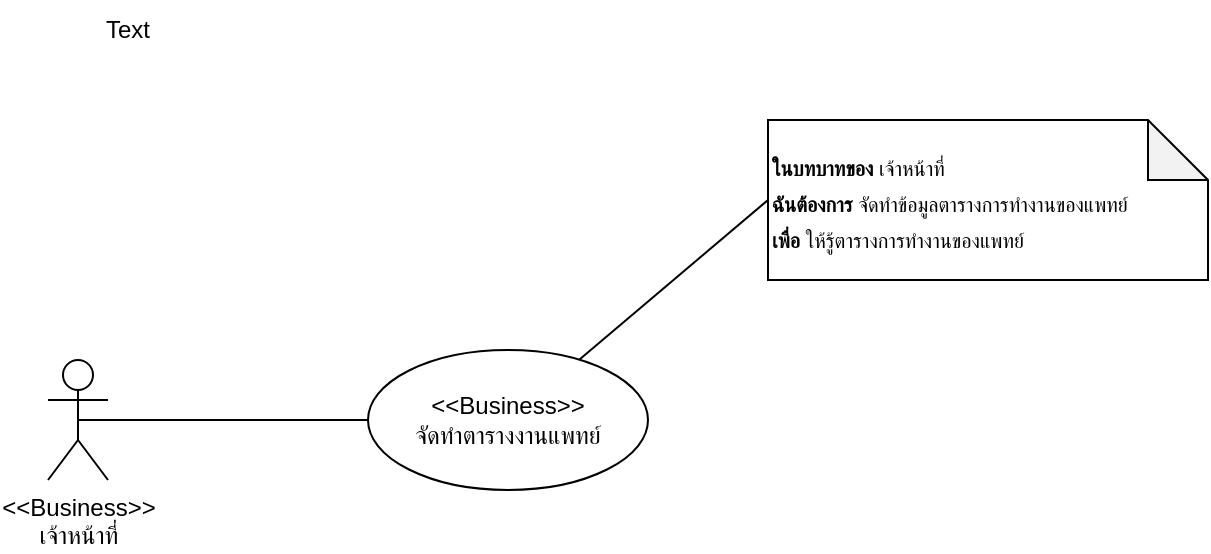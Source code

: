 <mxfile version="20.2.7" type="github" pages="5">
  <diagram id="d07d2UhxyD9AuNvn-Q7s" name="business">
    <mxGraphModel dx="946" dy="533" grid="1" gridSize="10" guides="1" tooltips="1" connect="1" arrows="1" fold="1" page="1" pageScale="1" pageWidth="827" pageHeight="1169" math="0" shadow="0">
      <root>
        <mxCell id="0" />
        <mxCell id="1" parent="0" />
        <mxCell id="jlOPP199Dn-r42HGDw51-1" value="&amp;lt;&amp;lt;Business&amp;gt;&amp;gt;&lt;br&gt;เจ้าหน้าที่" style="shape=umlActor;verticalLabelPosition=bottom;verticalAlign=top;html=1;outlineConnect=0;" parent="1" vertex="1">
          <mxGeometry x="80" y="280" width="30" height="60" as="geometry" />
        </mxCell>
        <mxCell id="jlOPP199Dn-r42HGDw51-6" value="&lt;font size=&quot;1&quot;&gt;&lt;b&gt;ในบทบาทของ &lt;/b&gt;เจ้าหน้าที่&lt;br&gt;&lt;b&gt;ฉันต้องการ &lt;/b&gt;จัดทำข้อมูลตารางการทำงานของแพทย์&lt;br&gt;&lt;b&gt;เพื่อ &lt;/b&gt;ให้รู้ตารางการทำงานของแพทย์&lt;br&gt;&lt;/font&gt;" style="shape=note;whiteSpace=wrap;html=1;backgroundOutline=1;darkOpacity=0.05;fontFamily=Helvetica;fontSize=15;align=left;" parent="1" vertex="1">
          <mxGeometry x="440" y="160" width="220" height="80" as="geometry" />
        </mxCell>
        <mxCell id="opvQodbytGO_dUgbWvIk-1" value="&amp;lt;&amp;lt;Business&amp;gt;&amp;gt;&lt;br&gt;จัดทำตารางงานแพทย์" style="ellipse;whiteSpace=wrap;html=1;" parent="1" vertex="1">
          <mxGeometry x="240" y="275" width="140" height="70" as="geometry" />
        </mxCell>
        <mxCell id="opvQodbytGO_dUgbWvIk-2" value="" style="endArrow=none;endFill=1;endSize=12;html=1;rounded=0;exitX=0.5;exitY=0.5;exitDx=0;exitDy=0;exitPerimeter=0;entryX=0;entryY=0.5;entryDx=0;entryDy=0;" parent="1" source="jlOPP199Dn-r42HGDw51-1" target="opvQodbytGO_dUgbWvIk-1" edge="1">
          <mxGeometry width="160" relative="1" as="geometry">
            <mxPoint x="250" y="250" as="sourcePoint" />
            <mxPoint x="410" y="250" as="targetPoint" />
          </mxGeometry>
        </mxCell>
        <mxCell id="opvQodbytGO_dUgbWvIk-7" value="" style="endArrow=none;endFill=1;endSize=12;html=1;rounded=0;entryX=0;entryY=0.5;entryDx=0;entryDy=0;entryPerimeter=0;" parent="1" source="opvQodbytGO_dUgbWvIk-1" target="jlOPP199Dn-r42HGDw51-6" edge="1">
          <mxGeometry width="160" relative="1" as="geometry">
            <mxPoint x="300" y="120" as="sourcePoint" />
            <mxPoint x="460" y="120" as="targetPoint" />
          </mxGeometry>
        </mxCell>
        <mxCell id="6XsFDC-IasH_FturlVIJ-1" value="Text" style="text;html=1;strokeColor=none;fillColor=none;align=center;verticalAlign=middle;whiteSpace=wrap;rounded=0;" parent="1" vertex="1">
          <mxGeometry x="90" y="100" width="60" height="30" as="geometry" />
        </mxCell>
      </root>
    </mxGraphModel>
  </diagram>
  <diagram id="3frO9ZT3zyMEt5IvWwBt" name="system">
    <mxGraphModel dx="830" dy="417" grid="1" gridSize="10" guides="1" tooltips="1" connect="1" arrows="1" fold="1" page="1" pageScale="1" pageWidth="827" pageHeight="1169" math="0" shadow="0">
      <root>
        <mxCell id="0" />
        <mxCell id="1" parent="0" />
        <mxCell id="xw9LFSSNM3f-qhONEZ43-1" value="&lt;span style=&quot;font-size: 16px;&quot;&gt;&lt;b&gt;&lt;u&gt;System Use Case Diagram&lt;/u&gt;&lt;/b&gt;&lt;/span&gt;" style="text;html=1;align=center;verticalAlign=middle;resizable=0;points=[];autosize=1;strokeColor=none;fillColor=none;" parent="1" vertex="1">
          <mxGeometry x="35" y="50" width="230" height="30" as="geometry" />
        </mxCell>
        <mxCell id="b3o143H-coBXkOB5_BIO-1" value="เจ้าหน้าที่" style="shape=umlActor;verticalLabelPosition=bottom;verticalAlign=top;html=1;" parent="1" vertex="1">
          <mxGeometry x="90" y="280" width="30" height="60" as="geometry" />
        </mxCell>
        <mxCell id="b3o143H-coBXkOB5_BIO-2" value="เข้าระบบในฐานะเจ้าหน้าที่&lt;br&gt;ระบบนัดหมาย" style="ellipse;whiteSpace=wrap;html=1;" parent="1" vertex="1">
          <mxGeometry x="265" y="275" width="140" height="70" as="geometry" />
        </mxCell>
        <mxCell id="b3o143H-coBXkOB5_BIO-3" value="" style="endArrow=open;endFill=1;endSize=12;html=1;rounded=0;" parent="1" edge="1">
          <mxGeometry width="160" relative="1" as="geometry">
            <mxPoint x="105" y="309" as="sourcePoint" />
            <mxPoint x="265" y="309.44" as="targetPoint" />
          </mxGeometry>
        </mxCell>
        <mxCell id="-kpCrcJINkI-k-5XS1tr-1" value="&amp;lt;&amp;lt;extend&amp;gt;&amp;gt;" style="html=1;verticalAlign=bottom;endArrow=open;dashed=1;endSize=8;rounded=0;entryX=0.893;entryY=0.214;entryDx=0;entryDy=0;entryPerimeter=0;" edge="1" parent="1" source="-kpCrcJINkI-k-5XS1tr-3" target="b3o143H-coBXkOB5_BIO-2">
          <mxGeometry relative="1" as="geometry">
            <mxPoint x="494" y="240" as="sourcePoint" />
            <mxPoint x="414" y="240" as="targetPoint" />
          </mxGeometry>
        </mxCell>
        <mxCell id="-kpCrcJINkI-k-5XS1tr-3" value="จัดตารางงานแพทย์" style="ellipse;whiteSpace=wrap;html=1;" vertex="1" parent="1">
          <mxGeometry x="480" y="150" width="140" height="70" as="geometry" />
        </mxCell>
      </root>
    </mxGraphModel>
  </diagram>
  <diagram id="V2rBmaSBH9fNc8fx6pn5" name="UI">
    <mxGraphModel dx="946" dy="533" grid="1" gridSize="10" guides="1" tooltips="1" connect="1" arrows="1" fold="1" page="1" pageScale="1" pageWidth="827" pageHeight="1169" math="0" shadow="0">
      <root>
        <mxCell id="0" />
        <mxCell id="1" parent="0" />
        <mxCell id="9AihcTbnEIvnQuchmatb-1" value="Window Title" style="strokeWidth=1;shadow=0;dashed=0;align=center;html=1;shape=mxgraph.mockup.containers.window;align=left;verticalAlign=top;spacingLeft=8;strokeColor2=#008cff;strokeColor3=#c4c4c4;fontColor=#666666;mainText=;fontSize=17;labelBackgroundColor=none;" parent="1" vertex="1">
          <mxGeometry width="820" height="1160" as="geometry" />
        </mxCell>
        <mxCell id="VmsFzAdLyM-PIUdFE-_z-1" value="" style="verticalLabelPosition=bottom;shadow=0;dashed=0;align=center;html=1;verticalAlign=top;strokeWidth=1;shape=mxgraph.mockup.containers.userMale;strokeColor=#666666;strokeColor2=#008cff;" vertex="1" parent="1">
          <mxGeometry x="700" y="60" width="100" height="100" as="geometry" />
        </mxCell>
        <mxCell id="VmsFzAdLyM-PIUdFE-_z-7" value="" style="strokeWidth=1;shadow=0;dashed=0;align=center;html=1;shape=mxgraph.mockup.forms.rrect;rSize=5;strokeColor=#999999;fillColor=#ffffff;" vertex="1" parent="1">
          <mxGeometry x="320" y="520" width="160" height="175" as="geometry" />
        </mxCell>
        <mxCell id="VmsFzAdLyM-PIUdFE-_z-8" value="October 2014" style="strokeWidth=1;shadow=0;dashed=0;align=center;html=1;shape=mxgraph.mockup.forms.anchor;fontColor=#999999;" vertex="1" parent="VmsFzAdLyM-PIUdFE-_z-7">
          <mxGeometry x="30" y="8" width="100" height="20" as="geometry" />
        </mxCell>
        <mxCell id="VmsFzAdLyM-PIUdFE-_z-9" value="&lt;" style="strokeWidth=1;shadow=0;dashed=0;align=center;html=1;shape=mxgraph.mockup.forms.rrect;rSize=4;strokeColor=#999999;fontColor=#008cff;fontSize=19;fontStyle=1;" vertex="1" parent="VmsFzAdLyM-PIUdFE-_z-7">
          <mxGeometry x="8" y="8" width="25" height="20" as="geometry" />
        </mxCell>
        <mxCell id="VmsFzAdLyM-PIUdFE-_z-10" value="&gt;" style="strokeWidth=1;shadow=0;dashed=0;align=center;html=1;shape=mxgraph.mockup.forms.rrect;rSize=4;strokeColor=#999999;fontColor=#008cff;fontSize=19;fontStyle=1;" vertex="1" parent="VmsFzAdLyM-PIUdFE-_z-7">
          <mxGeometry x="127" y="8" width="25" height="20" as="geometry" />
        </mxCell>
        <mxCell id="VmsFzAdLyM-PIUdFE-_z-11" value="Mo" style="strokeWidth=1;shadow=0;dashed=0;align=center;html=1;shape=mxgraph.mockup.forms.anchor;fontColor=#999999;" vertex="1" parent="VmsFzAdLyM-PIUdFE-_z-7">
          <mxGeometry x="10" y="28" width="20" height="20" as="geometry" />
        </mxCell>
        <mxCell id="VmsFzAdLyM-PIUdFE-_z-12" value="Tu" style="strokeWidth=1;shadow=0;dashed=0;align=center;html=1;shape=mxgraph.mockup.forms.anchor;fontColor=#999999;" vertex="1" parent="VmsFzAdLyM-PIUdFE-_z-7">
          <mxGeometry x="30" y="28" width="20" height="20" as="geometry" />
        </mxCell>
        <mxCell id="VmsFzAdLyM-PIUdFE-_z-13" value="We" style="strokeWidth=1;shadow=0;dashed=0;align=center;html=1;shape=mxgraph.mockup.forms.anchor;fontColor=#999999;" vertex="1" parent="VmsFzAdLyM-PIUdFE-_z-7">
          <mxGeometry x="50" y="28" width="20" height="20" as="geometry" />
        </mxCell>
        <mxCell id="VmsFzAdLyM-PIUdFE-_z-14" value="Th" style="strokeWidth=1;shadow=0;dashed=0;align=center;html=1;shape=mxgraph.mockup.forms.anchor;fontColor=#999999;" vertex="1" parent="VmsFzAdLyM-PIUdFE-_z-7">
          <mxGeometry x="70" y="28" width="20" height="20" as="geometry" />
        </mxCell>
        <mxCell id="VmsFzAdLyM-PIUdFE-_z-15" value="Fr" style="strokeWidth=1;shadow=0;dashed=0;align=center;html=1;shape=mxgraph.mockup.forms.anchor;fontColor=#999999;" vertex="1" parent="VmsFzAdLyM-PIUdFE-_z-7">
          <mxGeometry x="90" y="28" width="20" height="20" as="geometry" />
        </mxCell>
        <mxCell id="VmsFzAdLyM-PIUdFE-_z-16" value="Sa" style="strokeWidth=1;shadow=0;dashed=0;align=center;html=1;shape=mxgraph.mockup.forms.anchor;fontColor=#999999;" vertex="1" parent="VmsFzAdLyM-PIUdFE-_z-7">
          <mxGeometry x="110" y="28" width="20" height="20" as="geometry" />
        </mxCell>
        <mxCell id="VmsFzAdLyM-PIUdFE-_z-17" value="Su" style="strokeWidth=1;shadow=0;dashed=0;align=center;html=1;shape=mxgraph.mockup.forms.anchor;fontColor=#999999;" vertex="1" parent="VmsFzAdLyM-PIUdFE-_z-7">
          <mxGeometry x="130" y="28" width="20" height="20" as="geometry" />
        </mxCell>
        <mxCell id="VmsFzAdLyM-PIUdFE-_z-18" value="1" style="strokeWidth=1;shadow=0;dashed=0;align=center;html=1;shape=mxgraph.mockup.forms.rrect;rSize=0;strokeColor=#999999;fontColor=#999999;" vertex="1" parent="VmsFzAdLyM-PIUdFE-_z-7">
          <mxGeometry x="10" y="48" width="20" height="20" as="geometry" />
        </mxCell>
        <mxCell id="VmsFzAdLyM-PIUdFE-_z-19" value="2" style="strokeWidth=1;shadow=0;dashed=0;align=center;html=1;shape=mxgraph.mockup.forms.rrect;rSize=0;strokeColor=#999999;fontColor=#999999;" vertex="1" parent="VmsFzAdLyM-PIUdFE-_z-7">
          <mxGeometry x="30" y="48" width="20" height="20" as="geometry" />
        </mxCell>
        <mxCell id="VmsFzAdLyM-PIUdFE-_z-20" value="3" style="strokeWidth=1;shadow=0;dashed=0;align=center;html=1;shape=mxgraph.mockup.forms.rrect;rSize=0;strokeColor=#999999;fontColor=#999999;" vertex="1" parent="VmsFzAdLyM-PIUdFE-_z-7">
          <mxGeometry x="50" y="48" width="20" height="20" as="geometry" />
        </mxCell>
        <mxCell id="VmsFzAdLyM-PIUdFE-_z-21" value="4" style="strokeWidth=1;shadow=0;dashed=0;align=center;html=1;shape=mxgraph.mockup.forms.rrect;rSize=0;strokeColor=#999999;fontColor=#999999;" vertex="1" parent="VmsFzAdLyM-PIUdFE-_z-7">
          <mxGeometry x="70" y="48" width="20" height="20" as="geometry" />
        </mxCell>
        <mxCell id="VmsFzAdLyM-PIUdFE-_z-22" value="5" style="strokeWidth=1;shadow=0;dashed=0;align=center;html=1;shape=mxgraph.mockup.forms.rrect;rSize=0;strokeColor=#999999;fontColor=#999999;" vertex="1" parent="VmsFzAdLyM-PIUdFE-_z-7">
          <mxGeometry x="90" y="48" width="20" height="20" as="geometry" />
        </mxCell>
        <mxCell id="VmsFzAdLyM-PIUdFE-_z-23" value="6" style="strokeWidth=1;shadow=0;dashed=0;align=center;html=1;shape=mxgraph.mockup.forms.rrect;rSize=0;strokeColor=#999999;fontColor=#999999;" vertex="1" parent="VmsFzAdLyM-PIUdFE-_z-7">
          <mxGeometry x="110" y="48" width="20" height="20" as="geometry" />
        </mxCell>
        <mxCell id="VmsFzAdLyM-PIUdFE-_z-24" value="7" style="strokeWidth=1;shadow=0;dashed=0;align=center;html=1;shape=mxgraph.mockup.forms.rrect;rSize=0;strokeColor=#999999;fontColor=#999999;" vertex="1" parent="VmsFzAdLyM-PIUdFE-_z-7">
          <mxGeometry x="130" y="48" width="20" height="20" as="geometry" />
        </mxCell>
        <mxCell id="VmsFzAdLyM-PIUdFE-_z-25" value="8" style="strokeWidth=1;shadow=0;dashed=0;align=center;html=1;shape=mxgraph.mockup.forms.rrect;rSize=0;strokeColor=#999999;fontColor=#999999;" vertex="1" parent="VmsFzAdLyM-PIUdFE-_z-7">
          <mxGeometry x="10" y="68" width="20" height="20" as="geometry" />
        </mxCell>
        <mxCell id="VmsFzAdLyM-PIUdFE-_z-26" value="9" style="strokeWidth=1;shadow=0;dashed=0;align=center;html=1;shape=mxgraph.mockup.forms.rrect;rSize=0;strokeColor=#999999;fontColor=#999999;" vertex="1" parent="VmsFzAdLyM-PIUdFE-_z-7">
          <mxGeometry x="30" y="68" width="20" height="20" as="geometry" />
        </mxCell>
        <mxCell id="VmsFzAdLyM-PIUdFE-_z-27" value="10" style="strokeWidth=1;shadow=0;dashed=0;align=center;html=1;shape=mxgraph.mockup.forms.rrect;rSize=0;strokeColor=#999999;fontColor=#999999;" vertex="1" parent="VmsFzAdLyM-PIUdFE-_z-7">
          <mxGeometry x="50" y="68" width="20" height="20" as="geometry" />
        </mxCell>
        <mxCell id="VmsFzAdLyM-PIUdFE-_z-28" value="11" style="strokeWidth=1;shadow=0;dashed=0;align=center;html=1;shape=mxgraph.mockup.forms.rrect;rSize=0;strokeColor=#999999;fontColor=#999999;" vertex="1" parent="VmsFzAdLyM-PIUdFE-_z-7">
          <mxGeometry x="70" y="68" width="20" height="20" as="geometry" />
        </mxCell>
        <mxCell id="VmsFzAdLyM-PIUdFE-_z-29" value="12" style="strokeWidth=1;shadow=0;dashed=0;align=center;html=1;shape=mxgraph.mockup.forms.rrect;rSize=0;strokeColor=#999999;fontColor=#999999;" vertex="1" parent="VmsFzAdLyM-PIUdFE-_z-7">
          <mxGeometry x="90" y="68" width="20" height="20" as="geometry" />
        </mxCell>
        <mxCell id="VmsFzAdLyM-PIUdFE-_z-30" value="13" style="strokeWidth=1;shadow=0;dashed=0;align=center;html=1;shape=mxgraph.mockup.forms.rrect;rSize=0;strokeColor=#999999;fontColor=#999999;" vertex="1" parent="VmsFzAdLyM-PIUdFE-_z-7">
          <mxGeometry x="110" y="68" width="20" height="20" as="geometry" />
        </mxCell>
        <mxCell id="VmsFzAdLyM-PIUdFE-_z-31" value="14" style="strokeWidth=1;shadow=0;dashed=0;align=center;html=1;shape=mxgraph.mockup.forms.rrect;rSize=0;strokeColor=#999999;fontColor=#999999;" vertex="1" parent="VmsFzAdLyM-PIUdFE-_z-7">
          <mxGeometry x="130" y="68" width="20" height="20" as="geometry" />
        </mxCell>
        <mxCell id="VmsFzAdLyM-PIUdFE-_z-32" value="15" style="strokeWidth=1;shadow=0;dashed=0;align=center;html=1;shape=mxgraph.mockup.forms.rrect;rSize=0;strokeColor=#999999;fontColor=#999999;" vertex="1" parent="VmsFzAdLyM-PIUdFE-_z-7">
          <mxGeometry x="10" y="88" width="20" height="20" as="geometry" />
        </mxCell>
        <mxCell id="VmsFzAdLyM-PIUdFE-_z-33" value="16" style="strokeWidth=1;shadow=0;dashed=0;align=center;html=1;shape=mxgraph.mockup.forms.rrect;rSize=0;strokeColor=#999999;fontColor=#999999;" vertex="1" parent="VmsFzAdLyM-PIUdFE-_z-7">
          <mxGeometry x="30" y="88" width="20" height="20" as="geometry" />
        </mxCell>
        <mxCell id="VmsFzAdLyM-PIUdFE-_z-34" value="17" style="strokeWidth=1;shadow=0;dashed=0;align=center;html=1;shape=mxgraph.mockup.forms.rrect;rSize=0;strokeColor=#999999;fontColor=#999999;" vertex="1" parent="VmsFzAdLyM-PIUdFE-_z-7">
          <mxGeometry x="50" y="88" width="20" height="20" as="geometry" />
        </mxCell>
        <mxCell id="VmsFzAdLyM-PIUdFE-_z-35" value="18" style="strokeWidth=1;shadow=0;dashed=0;align=center;html=1;shape=mxgraph.mockup.forms.rrect;rSize=0;strokeColor=#999999;fontColor=#999999;" vertex="1" parent="VmsFzAdLyM-PIUdFE-_z-7">
          <mxGeometry x="70" y="88" width="20" height="20" as="geometry" />
        </mxCell>
        <mxCell id="VmsFzAdLyM-PIUdFE-_z-36" value="19" style="strokeWidth=1;shadow=0;dashed=0;align=center;html=1;shape=mxgraph.mockup.forms.rrect;rSize=0;strokeColor=#999999;fontColor=#999999;" vertex="1" parent="VmsFzAdLyM-PIUdFE-_z-7">
          <mxGeometry x="90" y="88" width="20" height="20" as="geometry" />
        </mxCell>
        <mxCell id="VmsFzAdLyM-PIUdFE-_z-37" value="20" style="strokeWidth=1;shadow=0;dashed=0;align=center;html=1;shape=mxgraph.mockup.forms.rrect;rSize=0;strokeColor=#999999;fontColor=#999999;" vertex="1" parent="VmsFzAdLyM-PIUdFE-_z-7">
          <mxGeometry x="110" y="88" width="20" height="20" as="geometry" />
        </mxCell>
        <mxCell id="VmsFzAdLyM-PIUdFE-_z-38" value="21" style="strokeWidth=1;shadow=0;dashed=0;align=center;html=1;shape=mxgraph.mockup.forms.rrect;rSize=0;strokeColor=#999999;fontColor=#999999;" vertex="1" parent="VmsFzAdLyM-PIUdFE-_z-7">
          <mxGeometry x="130" y="88" width="20" height="20" as="geometry" />
        </mxCell>
        <mxCell id="VmsFzAdLyM-PIUdFE-_z-39" value="22" style="strokeWidth=1;shadow=0;dashed=0;align=center;html=1;shape=mxgraph.mockup.forms.rrect;rSize=0;strokeColor=#999999;fontColor=#999999;" vertex="1" parent="VmsFzAdLyM-PIUdFE-_z-7">
          <mxGeometry x="10" y="108" width="20" height="20" as="geometry" />
        </mxCell>
        <mxCell id="VmsFzAdLyM-PIUdFE-_z-40" value="23" style="strokeWidth=1;shadow=0;dashed=0;align=center;html=1;shape=mxgraph.mockup.forms.rrect;rSize=0;strokeColor=#999999;fontColor=#999999;" vertex="1" parent="VmsFzAdLyM-PIUdFE-_z-7">
          <mxGeometry x="30" y="108" width="20" height="20" as="geometry" />
        </mxCell>
        <mxCell id="VmsFzAdLyM-PIUdFE-_z-41" value="25" style="strokeWidth=1;shadow=0;dashed=0;align=center;html=1;shape=mxgraph.mockup.forms.rrect;rSize=0;strokeColor=#999999;fontColor=#999999;" vertex="1" parent="VmsFzAdLyM-PIUdFE-_z-7">
          <mxGeometry x="70" y="108" width="20" height="20" as="geometry" />
        </mxCell>
        <mxCell id="VmsFzAdLyM-PIUdFE-_z-42" value="26" style="strokeWidth=1;shadow=0;dashed=0;align=center;html=1;shape=mxgraph.mockup.forms.rrect;rSize=0;strokeColor=#999999;fontColor=#999999;" vertex="1" parent="VmsFzAdLyM-PIUdFE-_z-7">
          <mxGeometry x="90" y="108" width="20" height="20" as="geometry" />
        </mxCell>
        <mxCell id="VmsFzAdLyM-PIUdFE-_z-43" value="27" style="strokeWidth=1;shadow=0;dashed=0;align=center;html=1;shape=mxgraph.mockup.forms.rrect;rSize=0;strokeColor=#999999;fontColor=#999999;" vertex="1" parent="VmsFzAdLyM-PIUdFE-_z-7">
          <mxGeometry x="110" y="108" width="20" height="20" as="geometry" />
        </mxCell>
        <mxCell id="VmsFzAdLyM-PIUdFE-_z-44" value="28" style="strokeWidth=1;shadow=0;dashed=0;align=center;html=1;shape=mxgraph.mockup.forms.rrect;rSize=0;strokeColor=#999999;fontColor=#999999;" vertex="1" parent="VmsFzAdLyM-PIUdFE-_z-7">
          <mxGeometry x="130" y="108" width="20" height="20" as="geometry" />
        </mxCell>
        <mxCell id="VmsFzAdLyM-PIUdFE-_z-45" value="29" style="strokeWidth=1;shadow=0;dashed=0;align=center;html=1;shape=mxgraph.mockup.forms.rrect;rSize=0;strokeColor=#999999;fontColor=#999999;" vertex="1" parent="VmsFzAdLyM-PIUdFE-_z-7">
          <mxGeometry x="10" y="128" width="20" height="20" as="geometry" />
        </mxCell>
        <mxCell id="VmsFzAdLyM-PIUdFE-_z-46" value="30" style="strokeWidth=1;shadow=0;dashed=0;align=center;html=1;shape=mxgraph.mockup.forms.rrect;rSize=0;strokeColor=#999999;fontColor=#999999;" vertex="1" parent="VmsFzAdLyM-PIUdFE-_z-7">
          <mxGeometry x="30" y="128" width="20" height="20" as="geometry" />
        </mxCell>
        <mxCell id="VmsFzAdLyM-PIUdFE-_z-47" value="31" style="strokeWidth=1;shadow=0;dashed=0;align=center;html=1;shape=mxgraph.mockup.forms.rrect;rSize=0;strokeColor=#999999;fontColor=#999999;" vertex="1" parent="VmsFzAdLyM-PIUdFE-_z-7">
          <mxGeometry x="50" y="128" width="20" height="20" as="geometry" />
        </mxCell>
        <mxCell id="VmsFzAdLyM-PIUdFE-_z-48" value="1" style="strokeWidth=1;shadow=0;dashed=0;align=center;html=1;shape=mxgraph.mockup.forms.rrect;rSize=0;strokeColor=#999999;fontColor=#999999;fillColor=#ddeeff;" vertex="1" parent="VmsFzAdLyM-PIUdFE-_z-7">
          <mxGeometry x="70" y="128" width="20" height="20" as="geometry" />
        </mxCell>
        <mxCell id="VmsFzAdLyM-PIUdFE-_z-49" value="2" style="strokeWidth=1;shadow=0;dashed=0;align=center;html=1;shape=mxgraph.mockup.forms.rrect;rSize=0;strokeColor=#999999;fontColor=#999999;fillColor=#ddeeff;" vertex="1" parent="VmsFzAdLyM-PIUdFE-_z-7">
          <mxGeometry x="90" y="128" width="20" height="20" as="geometry" />
        </mxCell>
        <mxCell id="VmsFzAdLyM-PIUdFE-_z-50" value="3" style="strokeWidth=1;shadow=0;dashed=0;align=center;html=1;shape=mxgraph.mockup.forms.rrect;rSize=0;strokeColor=#999999;fontColor=#999999;fillColor=#ddeeff;" vertex="1" parent="VmsFzAdLyM-PIUdFE-_z-7">
          <mxGeometry x="110" y="128" width="20" height="20" as="geometry" />
        </mxCell>
        <mxCell id="VmsFzAdLyM-PIUdFE-_z-51" value="4" style="strokeWidth=1;shadow=0;dashed=0;align=center;html=1;shape=mxgraph.mockup.forms.rrect;rSize=0;strokeColor=#999999;fontColor=#999999;fillColor=#ddeeff;" vertex="1" parent="VmsFzAdLyM-PIUdFE-_z-7">
          <mxGeometry x="130" y="128" width="20" height="20" as="geometry" />
        </mxCell>
        <mxCell id="VmsFzAdLyM-PIUdFE-_z-52" value="5" style="strokeWidth=1;shadow=0;dashed=0;align=center;html=1;shape=mxgraph.mockup.forms.rrect;rSize=0;strokeColor=#999999;fontColor=#999999;fillColor=#ddeeff;" vertex="1" parent="VmsFzAdLyM-PIUdFE-_z-7">
          <mxGeometry x="10" y="148" width="20" height="20" as="geometry" />
        </mxCell>
        <mxCell id="VmsFzAdLyM-PIUdFE-_z-53" value="6" style="strokeWidth=1;shadow=0;dashed=0;align=center;html=1;shape=mxgraph.mockup.forms.rrect;rSize=0;strokeColor=#999999;fontColor=#999999;fillColor=#ddeeff;" vertex="1" parent="VmsFzAdLyM-PIUdFE-_z-7">
          <mxGeometry x="30" y="148" width="20" height="20" as="geometry" />
        </mxCell>
        <mxCell id="VmsFzAdLyM-PIUdFE-_z-54" value="7" style="strokeWidth=1;shadow=0;dashed=0;align=center;html=1;shape=mxgraph.mockup.forms.rrect;rSize=0;strokeColor=#999999;fontColor=#999999;fillColor=#ddeeff;" vertex="1" parent="VmsFzAdLyM-PIUdFE-_z-7">
          <mxGeometry x="50" y="148" width="20" height="20" as="geometry" />
        </mxCell>
        <mxCell id="VmsFzAdLyM-PIUdFE-_z-55" value="8" style="strokeWidth=1;shadow=0;dashed=0;align=center;html=1;shape=mxgraph.mockup.forms.rrect;rSize=0;strokeColor=#999999;fontColor=#999999;fillColor=#ddeeff;" vertex="1" parent="VmsFzAdLyM-PIUdFE-_z-7">
          <mxGeometry x="70" y="148" width="20" height="20" as="geometry" />
        </mxCell>
        <mxCell id="VmsFzAdLyM-PIUdFE-_z-56" value="9" style="strokeWidth=1;shadow=0;dashed=0;align=center;html=1;shape=mxgraph.mockup.forms.rrect;rSize=0;strokeColor=#999999;fontColor=#999999;fillColor=#ddeeff;" vertex="1" parent="VmsFzAdLyM-PIUdFE-_z-7">
          <mxGeometry x="90" y="148" width="20" height="20" as="geometry" />
        </mxCell>
        <mxCell id="VmsFzAdLyM-PIUdFE-_z-57" value="10" style="strokeWidth=1;shadow=0;dashed=0;align=center;html=1;shape=mxgraph.mockup.forms.rrect;rSize=0;strokeColor=#999999;fontColor=#999999;fillColor=#ddeeff;" vertex="1" parent="VmsFzAdLyM-PIUdFE-_z-7">
          <mxGeometry x="110" y="148" width="20" height="20" as="geometry" />
        </mxCell>
        <mxCell id="VmsFzAdLyM-PIUdFE-_z-58" value="11" style="strokeWidth=1;shadow=0;dashed=0;align=center;html=1;shape=mxgraph.mockup.forms.rrect;rSize=0;strokeColor=#999999;fontColor=#999999;fillColor=#ddeeff;" vertex="1" parent="VmsFzAdLyM-PIUdFE-_z-7">
          <mxGeometry x="130" y="148" width="20" height="20" as="geometry" />
        </mxCell>
        <mxCell id="VmsFzAdLyM-PIUdFE-_z-59" value="24" style="strokeWidth=1;shadow=0;dashed=0;align=center;html=1;shape=mxgraph.mockup.forms.rrect;rSize=0;strokeColor=#ff0000;fontColor=#ffffff;strokeWidth=2;fillColor=#008cff;" vertex="1" parent="VmsFzAdLyM-PIUdFE-_z-7">
          <mxGeometry x="50" y="108" width="20" height="20" as="geometry" />
        </mxCell>
        <mxCell id="VmsFzAdLyM-PIUdFE-_z-60" value="Option 1" style="strokeWidth=1;shadow=0;dashed=0;align=center;html=1;shape=mxgraph.mockup.forms.comboBox;strokeColor=#999999;fillColor=#ddeeff;align=left;fillColor2=#aaddff;mainText=;fontColor=#666666;fontSize=17;spacingLeft=3;" vertex="1" parent="1">
          <mxGeometry x="340" y="350" width="150" height="30" as="geometry" />
        </mxCell>
        <mxCell id="VmsFzAdLyM-PIUdFE-_z-62" value="Text" style="text;html=1;strokeColor=none;fillColor=none;align=center;verticalAlign=middle;whiteSpace=wrap;rounded=0;" vertex="1" parent="1">
          <mxGeometry x="380" y="350" width="60" height="30" as="geometry" />
        </mxCell>
        <mxCell id="VmsFzAdLyM-PIUdFE-_z-63" value="wd" style="strokeWidth=1;shadow=0;dashed=0;align=center;html=1;shape=mxgraph.mockup.text.textBox;fontColor=#666666;align=left;fontSize=17;spacingLeft=4;spacingTop=-3;strokeColor=#666666;mainText=" vertex="1" parent="1">
          <mxGeometry x="340" y="220" width="270" height="30" as="geometry" />
        </mxCell>
        <mxCell id="VmsFzAdLyM-PIUdFE-_z-64" value="promporn@gmail.com" style="text;html=1;strokeColor=none;fillColor=none;align=center;verticalAlign=middle;whiteSpace=wrap;rounded=0;" vertex="1" parent="1">
          <mxGeometry x="720" y="160" width="60" height="30" as="geometry" />
        </mxCell>
      </root>
    </mxGraphModel>
  </diagram>
  <diagram id="EHouv-GINwppC9flkugI" name="entity">
    <mxGraphModel dx="1038" dy="521" grid="1" gridSize="10" guides="1" tooltips="1" connect="1" arrows="1" fold="1" page="1" pageScale="1" pageWidth="827" pageHeight="1169" math="0" shadow="0">
      <root>
        <mxCell id="0" />
        <mxCell id="1" parent="0" />
        <mxCell id="dZDWxKGCdLtsqVaeqa4z-4" value="Doctor" style="ellipse;whiteSpace=wrap;html=1;fillColor=#d5e8d4;strokeColor=#82b366;" parent="1" vertex="1">
          <mxGeometry x="356" y="110" width="116" height="110" as="geometry" />
        </mxCell>
        <mxCell id="dZDWxKGCdLtsqVaeqa4z-5" value="Location" style="ellipse;whiteSpace=wrap;html=1;fillColor=#d5e8d4;strokeColor=#82b366;" parent="1" vertex="1">
          <mxGeometry x="356" y="310" width="116" height="110" as="geometry" />
        </mxCell>
        <mxCell id="dZDWxKGCdLtsqVaeqa4z-6" value="Officer" style="ellipse;whiteSpace=wrap;html=1;fillColor=#d5e8d4;strokeColor=#82b366;" parent="1" vertex="1">
          <mxGeometry x="120" y="110" width="116" height="110" as="geometry" />
        </mxCell>
        <mxCell id="dZDWxKGCdLtsqVaeqa4z-7" value="Doctor schedule" style="ellipse;whiteSpace=wrap;html=1;fillColor=#ffe6cc;strokeColor=#d79b00;" parent="1" vertex="1">
          <mxGeometry x="120" y="310" width="116" height="110" as="geometry" />
        </mxCell>
        <mxCell id="dZDWxKGCdLtsqVaeqa4z-8" value="" style="endArrow=none;endFill=1;endSize=12;html=1;rounded=0;exitX=1;exitY=0;exitDx=0;exitDy=0;entryX=0;entryY=1;entryDx=0;entryDy=0;" parent="1" source="dZDWxKGCdLtsqVaeqa4z-7" target="dZDWxKGCdLtsqVaeqa4z-4" edge="1">
          <mxGeometry width="160" relative="1" as="geometry">
            <mxPoint x="226" y="290" as="sourcePoint" />
            <mxPoint x="386" y="290" as="targetPoint" />
          </mxGeometry>
        </mxCell>
        <mxCell id="dZDWxKGCdLtsqVaeqa4z-14" value="1" style="edgeLabel;html=1;align=center;verticalAlign=middle;resizable=0;points=[];" parent="dZDWxKGCdLtsqVaeqa4z-8" vertex="1" connectable="0">
          <mxGeometry x="-0.828" y="-3" relative="1" as="geometry">
            <mxPoint x="116" y="-118" as="offset" />
          </mxGeometry>
        </mxCell>
        <mxCell id="dZDWxKGCdLtsqVaeqa4z-15" value="0..*" style="edgeLabel;html=1;align=center;verticalAlign=middle;resizable=0;points=[];" parent="dZDWxKGCdLtsqVaeqa4z-8" vertex="1" connectable="0">
          <mxGeometry x="0.724" y="1" relative="1" as="geometry">
            <mxPoint x="-131" y="80" as="offset" />
          </mxGeometry>
        </mxCell>
        <mxCell id="dZDWxKGCdLtsqVaeqa4z-17" value="0..*" style="edgeLabel;html=1;align=center;verticalAlign=middle;resizable=0;points=[];" parent="dZDWxKGCdLtsqVaeqa4z-8" vertex="1" connectable="0">
          <mxGeometry x="0.724" y="1" relative="1" as="geometry">
            <mxPoint x="-101" y="130" as="offset" />
          </mxGeometry>
        </mxCell>
        <mxCell id="dZDWxKGCdLtsqVaeqa4z-9" value="" style="endArrow=none;endFill=1;endSize=12;html=1;rounded=0;exitX=1;exitY=0.5;exitDx=0;exitDy=0;entryX=0;entryY=0.5;entryDx=0;entryDy=0;" parent="1" source="dZDWxKGCdLtsqVaeqa4z-7" target="dZDWxKGCdLtsqVaeqa4z-5" edge="1">
          <mxGeometry width="160" relative="1" as="geometry">
            <mxPoint x="260" y="450" as="sourcePoint" />
            <mxPoint x="420" y="450" as="targetPoint" />
          </mxGeometry>
        </mxCell>
        <mxCell id="dZDWxKGCdLtsqVaeqa4z-16" value="1" style="edgeLabel;html=1;align=center;verticalAlign=middle;resizable=0;points=[];" parent="dZDWxKGCdLtsqVaeqa4z-9" vertex="1" connectable="0">
          <mxGeometry x="-0.787" y="-1" relative="1" as="geometry">
            <mxPoint x="91" y="-16" as="offset" />
          </mxGeometry>
        </mxCell>
        <mxCell id="dZDWxKGCdLtsqVaeqa4z-11" value="" style="endArrow=none;endFill=1;endSize=12;html=1;rounded=0;exitX=0.5;exitY=1;exitDx=0;exitDy=0;entryX=0.5;entryY=0;entryDx=0;entryDy=0;" parent="1" source="dZDWxKGCdLtsqVaeqa4z-6" target="dZDWxKGCdLtsqVaeqa4z-7" edge="1">
          <mxGeometry width="160" relative="1" as="geometry">
            <mxPoint x="120" y="290" as="sourcePoint" />
            <mxPoint x="280" y="290" as="targetPoint" />
          </mxGeometry>
        </mxCell>
        <mxCell id="dZDWxKGCdLtsqVaeqa4z-12" value="0..*" style="edgeLabel;html=1;align=center;verticalAlign=middle;resizable=0;points=[];" parent="dZDWxKGCdLtsqVaeqa4z-11" vertex="1" connectable="0">
          <mxGeometry x="-0.564" y="3" relative="1" as="geometry">
            <mxPoint x="-21" y="50" as="offset" />
          </mxGeometry>
        </mxCell>
        <mxCell id="dZDWxKGCdLtsqVaeqa4z-13" value="1" style="edgeLabel;html=1;align=center;verticalAlign=middle;resizable=0;points=[];" parent="dZDWxKGCdLtsqVaeqa4z-11" vertex="1" connectable="0">
          <mxGeometry x="0.569" y="-3" relative="1" as="geometry">
            <mxPoint x="-15" y="-51" as="offset" />
          </mxGeometry>
        </mxCell>
      </root>
    </mxGraphModel>
  </diagram>
  <diagram id="al_Prfx10blpnVry8d_F" name="Page-5">
    <mxGraphModel dx="946" dy="533" grid="1" gridSize="10" guides="1" tooltips="1" connect="1" arrows="1" fold="1" page="1" pageScale="1" pageWidth="850" pageHeight="1100" math="0" shadow="0">
      <root>
        <mxCell id="0" />
        <mxCell id="1" parent="0" />
      </root>
    </mxGraphModel>
  </diagram>
</mxfile>
